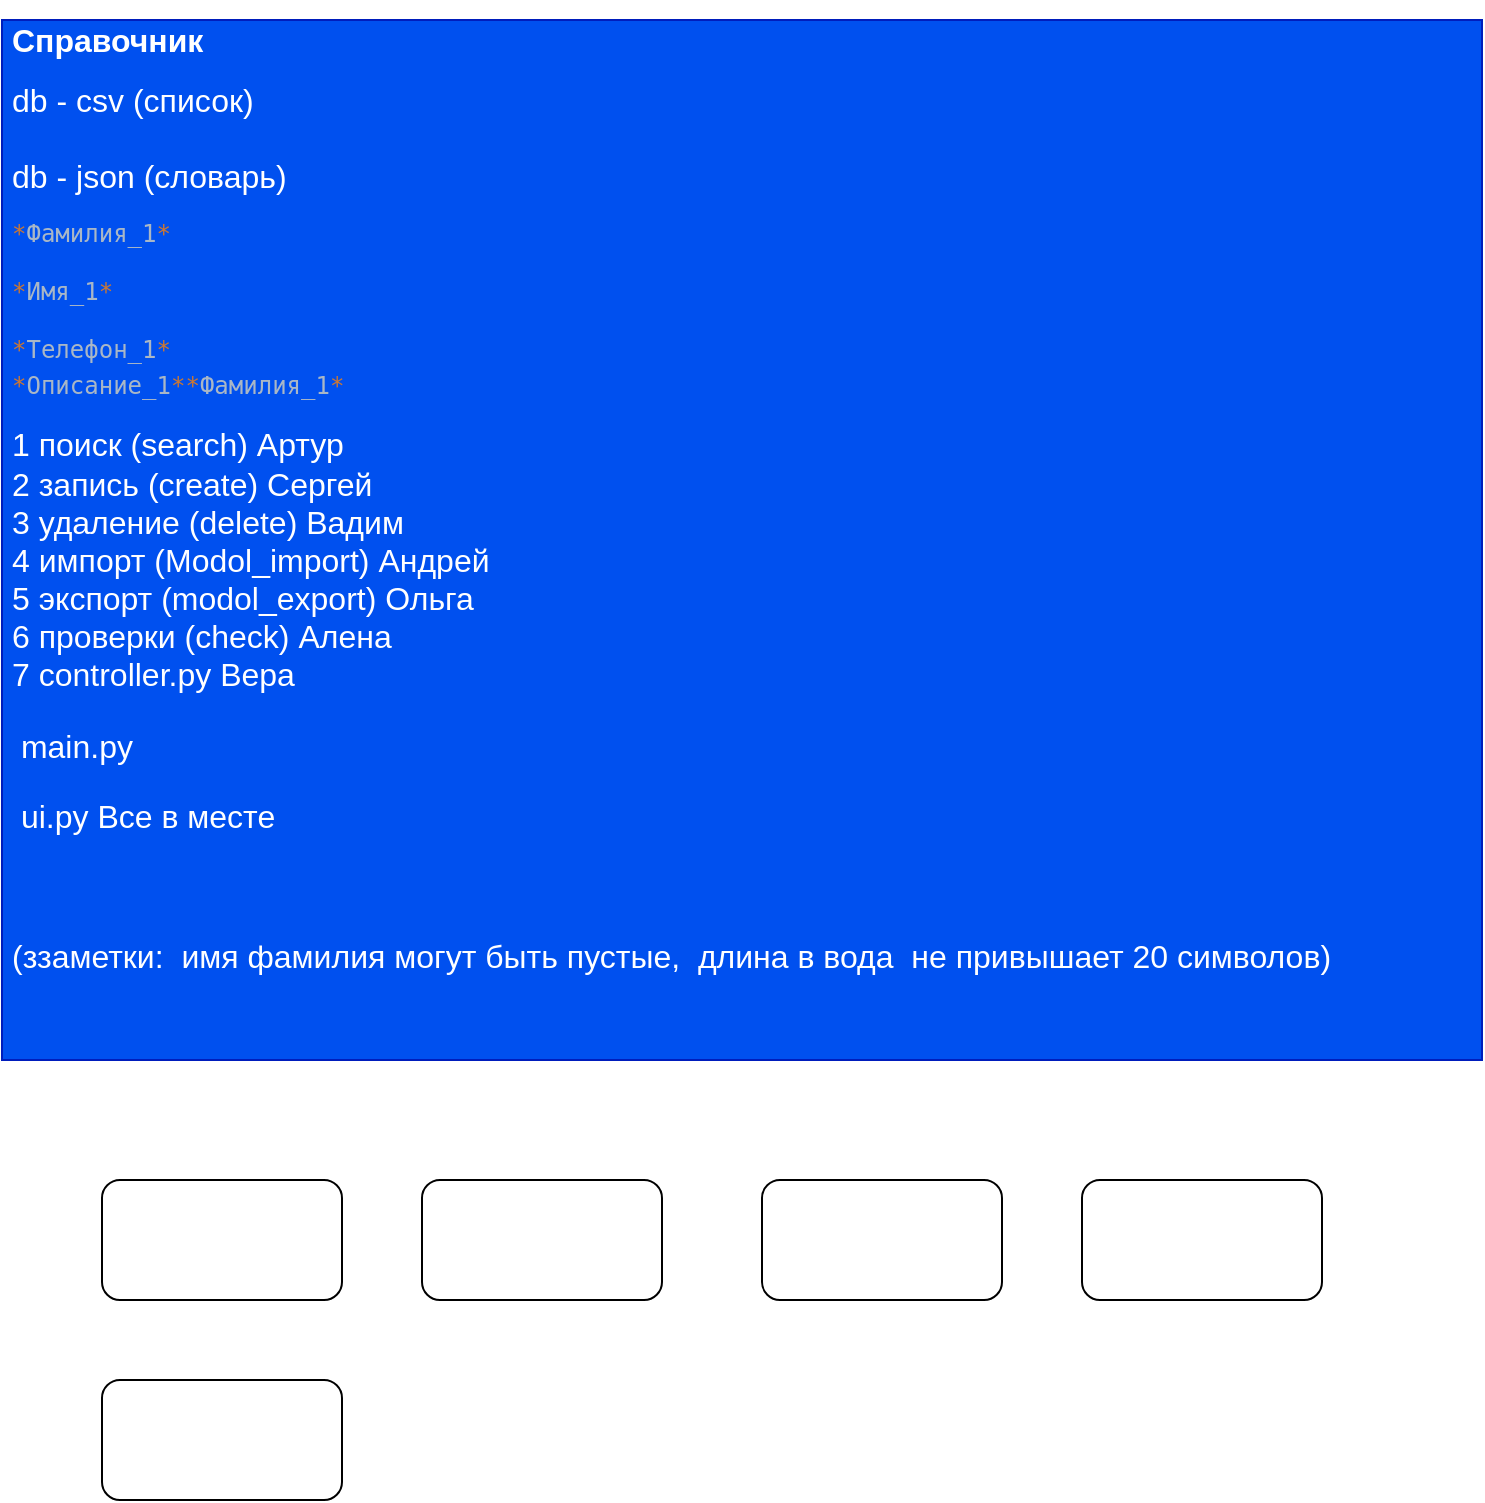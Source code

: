 <mxfile>
    <diagram id="Un_Z-Ee4vAJJ7-9JeIwL" name="Страница 1">
        <mxGraphModel dx="756" dy="497" grid="1" gridSize="10" guides="1" tooltips="1" connect="1" arrows="1" fold="1" page="1" pageScale="1" pageWidth="827" pageHeight="1169" math="0" shadow="0">
            <root>
                <mxCell id="0"/>
                <mxCell id="1" parent="0"/>
                <mxCell id="2" value="&lt;h1 style=&quot;font-size: 16px&quot;&gt;&lt;font style=&quot;font-size: 16px&quot;&gt;Справочник&lt;/font&gt;&lt;/h1&gt;&lt;div&gt;&lt;font style=&quot;font-size: 16px&quot;&gt;db - csv (список)&lt;/font&gt;&lt;/div&gt;&lt;div&gt;&lt;font style=&quot;font-size: 16px&quot;&gt;&lt;br&gt;&lt;/font&gt;&lt;/div&gt;&lt;div&gt;&lt;font style=&quot;font-size: 16px&quot;&gt;db - json (словарь)&amp;nbsp;&lt;/font&gt;&lt;/div&gt;&lt;pre style=&quot;color: rgb(169 , 183 , 198) ; font-family: &amp;#34;jetbrains mono&amp;#34; , monospace&quot;&gt;&lt;span style=&quot;color: #cc7832&quot;&gt;*&lt;/span&gt;Фамилия_1&lt;span style=&quot;color: #cc7832&quot;&gt;*&lt;br&gt;&lt;/span&gt;&lt;span style=&quot;color: #cc7832&quot;&gt;&lt;br&gt;&lt;/span&gt;&lt;span style=&quot;color: #cc7832&quot;&gt;*&lt;/span&gt;Имя_1&lt;span style=&quot;color: #cc7832&quot;&gt;*&lt;br&gt;&lt;/span&gt;&lt;span style=&quot;color: #cc7832&quot;&gt;&lt;br&gt;&lt;/span&gt;&lt;span style=&quot;color: #cc7832&quot;&gt;*&lt;/span&gt;Телефон_1&lt;span style=&quot;color: #cc7832&quot;&gt;*&lt;br&gt;&lt;/span&gt;&lt;font style=&quot;color: rgb(240 , 240 , 240) ; font-family: &amp;#34;helvetica&amp;#34; ; white-space: normal ; font-size: 16px&quot;&gt;&lt;span style=&quot;font-family: &amp;#34;jetbrains mono&amp;#34; , monospace ; font-size: 12px ; color: rgb(204 , 120 , 50)&quot;&gt;*&lt;/span&gt;&lt;span style=&quot;color: rgb(169 , 183 , 198) ; font-family: &amp;#34;jetbrains mono&amp;#34; , monospace ; font-size: 12px&quot;&gt;Описание_1&lt;/span&gt;&lt;span style=&quot;font-family: &amp;#34;jetbrains mono&amp;#34; , monospace ; font-size: 12px ; color: rgb(204 , 120 , 50)&quot;&gt;*&lt;/span&gt;&lt;/font&gt;&lt;span style=&quot;white-space: normal ; color: rgb(204 , 120 , 50)&quot;&gt;*&lt;/span&gt;&lt;span style=&quot;white-space: normal&quot;&gt;Фамилия_1&lt;/span&gt;&lt;span style=&quot;white-space: normal ; color: rgb(204 , 120 , 50)&quot;&gt;*&lt;/span&gt;&lt;/pre&gt;&lt;div&gt;&lt;font style=&quot;font-size: 16px&quot;&gt;1 поиск (search) Артур&lt;/font&gt;&lt;/div&gt;&lt;div&gt;&lt;font style=&quot;font-size: 16px&quot;&gt;2 запись (create) Сергей&lt;/font&gt;&lt;/div&gt;&lt;div&gt;&lt;font style=&quot;font-size: 16px&quot;&gt;3 удаление (delete) Вадим&lt;/font&gt;&lt;/div&gt;&lt;div&gt;&lt;font style=&quot;font-size: 16px&quot;&gt;4 импорт (Modol_import) Андрей&lt;/font&gt;&lt;/div&gt;&lt;div&gt;&lt;font style=&quot;font-size: 16px&quot;&gt;5 экспорт (modol_export) Ольга&lt;/font&gt;&lt;/div&gt;&lt;div&gt;&lt;font style=&quot;font-size: 16px&quot;&gt;6 проверки (check) Алена&lt;/font&gt;&lt;/div&gt;&lt;div&gt;&lt;font style=&quot;font-size: 16px&quot;&gt;7&lt;/font&gt;&lt;span style=&quot;font-size: 16px&quot;&gt;&amp;nbsp;controller.py Вера&lt;/span&gt;&lt;/div&gt;&lt;p style=&quot;font-size: 16px&quot;&gt;&lt;font style=&quot;font-size: 16px&quot;&gt;&amp;nbsp;main.py&amp;nbsp;&lt;/font&gt;&lt;/p&gt;&lt;p style=&quot;font-size: 16px&quot;&gt;&lt;font style=&quot;font-size: 16px&quot;&gt;&amp;nbsp;ui.py Все в месте&lt;/font&gt;&lt;/p&gt;&lt;p style=&quot;font-size: 16px&quot;&gt;&lt;br&gt;&lt;/p&gt;&lt;p style=&quot;font-size: 16px&quot;&gt;(ззаметки:&amp;nbsp; имя фамилия могут быть пустые,&amp;nbsp; длина в вода&amp;nbsp; не привышает 20 символов)&lt;/p&gt;" style="text;html=1;strokeColor=#001DBC;fillColor=#0050ef;spacing=5;spacingTop=-20;whiteSpace=wrap;overflow=hidden;rounded=0;fontColor=#ffffff;" vertex="1" parent="1">
                    <mxGeometry x="20" y="20" width="740" height="520" as="geometry"/>
                </mxCell>
                <mxCell id="3" value="" style="rounded=1;whiteSpace=wrap;html=1;fontSize=16;" vertex="1" parent="1">
                    <mxGeometry x="70" y="600" width="120" height="60" as="geometry"/>
                </mxCell>
                <mxCell id="4" value="" style="rounded=1;whiteSpace=wrap;html=1;fontSize=16;" vertex="1" parent="1">
                    <mxGeometry x="230" y="600" width="120" height="60" as="geometry"/>
                </mxCell>
                <mxCell id="5" value="" style="rounded=1;whiteSpace=wrap;html=1;fontSize=16;" vertex="1" parent="1">
                    <mxGeometry x="400" y="600" width="120" height="60" as="geometry"/>
                </mxCell>
                <mxCell id="6" value="" style="rounded=1;whiteSpace=wrap;html=1;fontSize=16;" vertex="1" parent="1">
                    <mxGeometry x="560" y="600" width="120" height="60" as="geometry"/>
                </mxCell>
                <mxCell id="7" value="" style="rounded=1;whiteSpace=wrap;html=1;fontSize=16;" vertex="1" parent="1">
                    <mxGeometry x="70" y="700" width="120" height="60" as="geometry"/>
                </mxCell>
            </root>
        </mxGraphModel>
    </diagram>
</mxfile>